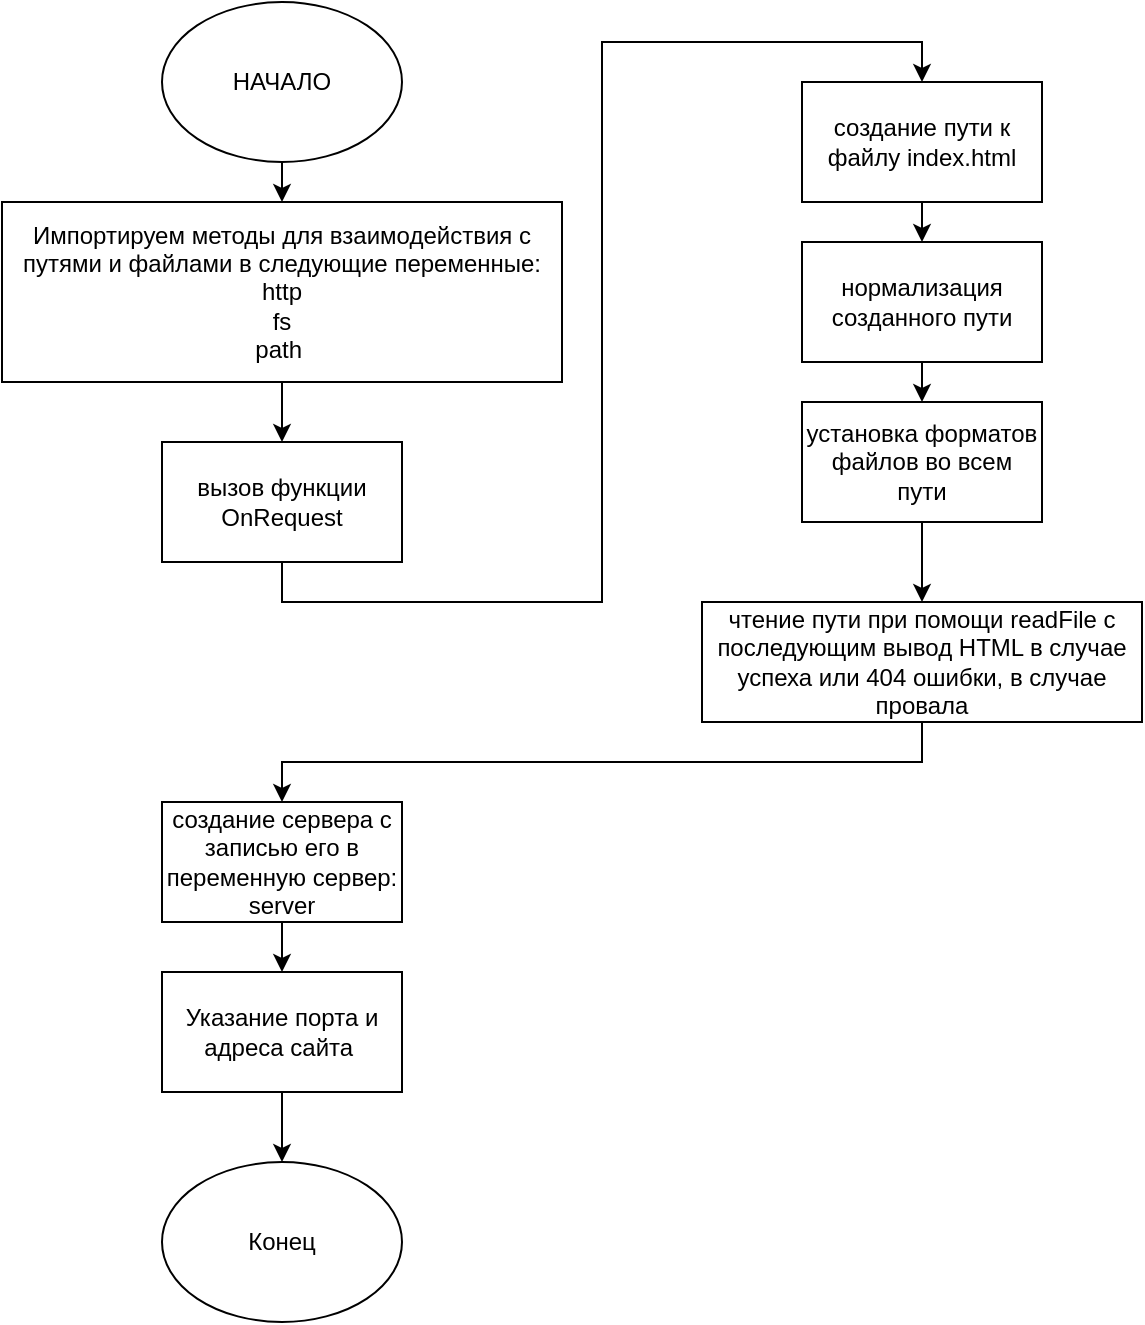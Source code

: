 <mxfile version="27.0.8">
  <diagram name="Страница — 1" id="GBdDhDbh5qkkkpu2H_7m">
    <mxGraphModel dx="1611" dy="787" grid="1" gridSize="10" guides="1" tooltips="1" connect="1" arrows="1" fold="1" page="1" pageScale="1" pageWidth="827" pageHeight="1169" math="0" shadow="0">
      <root>
        <mxCell id="0" />
        <mxCell id="1" parent="0" />
        <mxCell id="tPg-mLEVp1Zvu48CuYIT-3" style="edgeStyle=orthogonalEdgeStyle;rounded=0;orthogonalLoop=1;jettySize=auto;html=1;exitX=0.5;exitY=1;exitDx=0;exitDy=0;entryX=0.5;entryY=0;entryDx=0;entryDy=0;" edge="1" parent="1" source="tPg-mLEVp1Zvu48CuYIT-1" target="tPg-mLEVp1Zvu48CuYIT-2">
          <mxGeometry relative="1" as="geometry" />
        </mxCell>
        <mxCell id="tPg-mLEVp1Zvu48CuYIT-1" value="НАЧАЛО" style="ellipse;whiteSpace=wrap;html=1;" vertex="1" parent="1">
          <mxGeometry x="120" y="40" width="120" height="80" as="geometry" />
        </mxCell>
        <mxCell id="tPg-mLEVp1Zvu48CuYIT-5" style="edgeStyle=orthogonalEdgeStyle;rounded=0;orthogonalLoop=1;jettySize=auto;html=1;exitX=0.5;exitY=1;exitDx=0;exitDy=0;entryX=0.5;entryY=0;entryDx=0;entryDy=0;" edge="1" parent="1" source="tPg-mLEVp1Zvu48CuYIT-2" target="tPg-mLEVp1Zvu48CuYIT-4">
          <mxGeometry relative="1" as="geometry" />
        </mxCell>
        <mxCell id="tPg-mLEVp1Zvu48CuYIT-2" value="Импортируем методы для взаимодействия с путями и файлами в следующие переменные:&lt;br&gt;http&lt;br&gt;fs&lt;br&gt;path&amp;nbsp;" style="rounded=0;whiteSpace=wrap;html=1;" vertex="1" parent="1">
          <mxGeometry x="40" y="140" width="280" height="90" as="geometry" />
        </mxCell>
        <mxCell id="tPg-mLEVp1Zvu48CuYIT-7" style="edgeStyle=orthogonalEdgeStyle;rounded=0;orthogonalLoop=1;jettySize=auto;html=1;exitX=0.5;exitY=1;exitDx=0;exitDy=0;entryX=0.5;entryY=0;entryDx=0;entryDy=0;" edge="1" parent="1" source="tPg-mLEVp1Zvu48CuYIT-4" target="tPg-mLEVp1Zvu48CuYIT-6">
          <mxGeometry relative="1" as="geometry" />
        </mxCell>
        <mxCell id="tPg-mLEVp1Zvu48CuYIT-4" value="вызов функции OnRequest" style="rounded=0;whiteSpace=wrap;html=1;" vertex="1" parent="1">
          <mxGeometry x="120" y="260" width="120" height="60" as="geometry" />
        </mxCell>
        <mxCell id="tPg-mLEVp1Zvu48CuYIT-9" style="edgeStyle=orthogonalEdgeStyle;rounded=0;orthogonalLoop=1;jettySize=auto;html=1;exitX=0.5;exitY=1;exitDx=0;exitDy=0;entryX=0.5;entryY=0;entryDx=0;entryDy=0;" edge="1" parent="1" source="tPg-mLEVp1Zvu48CuYIT-6" target="tPg-mLEVp1Zvu48CuYIT-8">
          <mxGeometry relative="1" as="geometry" />
        </mxCell>
        <mxCell id="tPg-mLEVp1Zvu48CuYIT-6" value="создание пути к файлу index.html" style="rounded=0;whiteSpace=wrap;html=1;" vertex="1" parent="1">
          <mxGeometry x="440" y="80" width="120" height="60" as="geometry" />
        </mxCell>
        <mxCell id="tPg-mLEVp1Zvu48CuYIT-11" style="edgeStyle=orthogonalEdgeStyle;rounded=0;orthogonalLoop=1;jettySize=auto;html=1;exitX=0.5;exitY=1;exitDx=0;exitDy=0;entryX=0.5;entryY=0;entryDx=0;entryDy=0;" edge="1" parent="1" source="tPg-mLEVp1Zvu48CuYIT-8" target="tPg-mLEVp1Zvu48CuYIT-10">
          <mxGeometry relative="1" as="geometry" />
        </mxCell>
        <mxCell id="tPg-mLEVp1Zvu48CuYIT-8" value="нормализация созданного пути" style="rounded=0;whiteSpace=wrap;html=1;" vertex="1" parent="1">
          <mxGeometry x="440" y="160" width="120" height="60" as="geometry" />
        </mxCell>
        <mxCell id="tPg-mLEVp1Zvu48CuYIT-13" style="edgeStyle=orthogonalEdgeStyle;rounded=0;orthogonalLoop=1;jettySize=auto;html=1;exitX=0.5;exitY=1;exitDx=0;exitDy=0;entryX=0.5;entryY=0;entryDx=0;entryDy=0;" edge="1" parent="1" source="tPg-mLEVp1Zvu48CuYIT-10" target="tPg-mLEVp1Zvu48CuYIT-12">
          <mxGeometry relative="1" as="geometry" />
        </mxCell>
        <mxCell id="tPg-mLEVp1Zvu48CuYIT-10" value="установка форматов файлов во всем пути" style="rounded=0;whiteSpace=wrap;html=1;" vertex="1" parent="1">
          <mxGeometry x="440" y="240" width="120" height="60" as="geometry" />
        </mxCell>
        <mxCell id="tPg-mLEVp1Zvu48CuYIT-15" style="edgeStyle=orthogonalEdgeStyle;rounded=0;orthogonalLoop=1;jettySize=auto;html=1;exitX=0.5;exitY=1;exitDx=0;exitDy=0;entryX=0.5;entryY=0;entryDx=0;entryDy=0;" edge="1" parent="1" source="tPg-mLEVp1Zvu48CuYIT-12" target="tPg-mLEVp1Zvu48CuYIT-14">
          <mxGeometry relative="1" as="geometry" />
        </mxCell>
        <mxCell id="tPg-mLEVp1Zvu48CuYIT-12" value="чтение пути при помощи readFile с последующим вывод HTML в случае успеха или 404 ошибки, в случае провала" style="rounded=0;whiteSpace=wrap;html=1;" vertex="1" parent="1">
          <mxGeometry x="390" y="340" width="220" height="60" as="geometry" />
        </mxCell>
        <mxCell id="tPg-mLEVp1Zvu48CuYIT-17" value="" style="edgeStyle=orthogonalEdgeStyle;rounded=0;orthogonalLoop=1;jettySize=auto;html=1;" edge="1" parent="1" source="tPg-mLEVp1Zvu48CuYIT-14" target="tPg-mLEVp1Zvu48CuYIT-16">
          <mxGeometry relative="1" as="geometry" />
        </mxCell>
        <mxCell id="tPg-mLEVp1Zvu48CuYIT-14" value="создание сервера с записью его в переменную сервер:&lt;br&gt;server" style="rounded=0;whiteSpace=wrap;html=1;" vertex="1" parent="1">
          <mxGeometry x="120" y="440" width="120" height="60" as="geometry" />
        </mxCell>
        <mxCell id="tPg-mLEVp1Zvu48CuYIT-19" value="" style="edgeStyle=orthogonalEdgeStyle;rounded=0;orthogonalLoop=1;jettySize=auto;html=1;" edge="1" parent="1" source="tPg-mLEVp1Zvu48CuYIT-16" target="tPg-mLEVp1Zvu48CuYIT-18">
          <mxGeometry relative="1" as="geometry" />
        </mxCell>
        <mxCell id="tPg-mLEVp1Zvu48CuYIT-16" value="Указание порта и адреса сайта&amp;nbsp;" style="whiteSpace=wrap;html=1;rounded=0;" vertex="1" parent="1">
          <mxGeometry x="120" y="525" width="120" height="60" as="geometry" />
        </mxCell>
        <mxCell id="tPg-mLEVp1Zvu48CuYIT-18" value="Конец" style="ellipse;whiteSpace=wrap;html=1;rounded=0;" vertex="1" parent="1">
          <mxGeometry x="120" y="620" width="120" height="80" as="geometry" />
        </mxCell>
      </root>
    </mxGraphModel>
  </diagram>
</mxfile>
